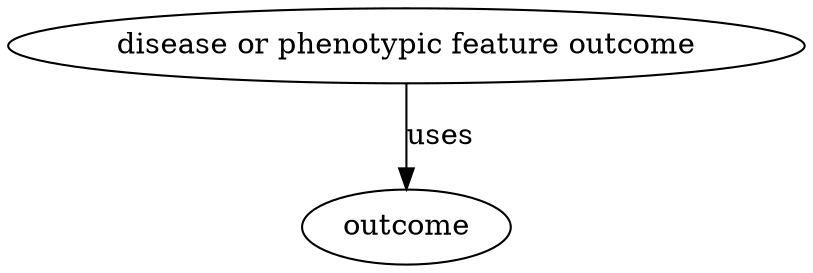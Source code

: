 digraph {
	graph [bb="0,0,295.07,123"];
	node [label="\N"];
	"disease or phenotypic feature outcome"	[height=0.5,
		label="disease or phenotypic feature outcome",
		pos="147.54,105",
		width=4.0982];
	outcome	[height=0.5,
		pos="147.54,18",
		width=1.1555];
	"disease or phenotypic feature outcome" -> outcome	[label=uses,
		lp="159.54,61.5",
		pos="e,147.54,36.175 147.54,86.799 147.54,75.163 147.54,59.548 147.54,46.237"];
}
